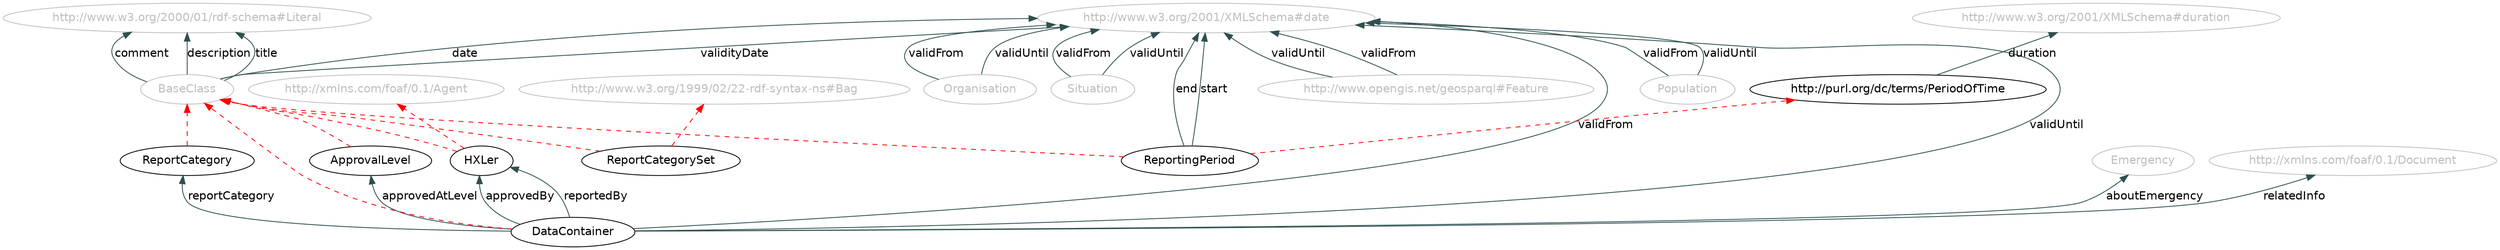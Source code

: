 digraph { 
 rankdir="BT";	
 charset="utf-8";
 overlap=false;
 edge [color=darkslategray];
 edge [fontname=Helvetica];
 node [fontname=Helvetica];

"ApprovalLevel" [ URL = "./#ApprovalLevel"] ;
		"BaseClass" [ URL = "./#ApprovalLevel" color="gray" fontcolor="gray"] ;
				"ApprovalLevel" -> "BaseClass" [ color=red style="dashed" ]; 
			"DataContainer" [ URL = "./#DataContainer"] ;
		"BaseClass" [ URL = "./#DataContainer" color="gray" fontcolor="gray"] ;
				"DataContainer" -> "BaseClass" [ color=red style="dashed" ]; 
			"HXLer" [ URL = "./#HXLer"] ;
		"http://xmlns.com/foaf/0.1/Agent" [ URL = "./#HXLer" color="gray" fontcolor="gray"] ;
				"HXLer" -> "http://xmlns.com/foaf/0.1/Agent" [ color=red style="dashed" ]; 
			"BaseClass" [ URL = "./#HXLer" color="gray" fontcolor="gray"] ;
				"HXLer" -> "BaseClass" [ color=red style="dashed" ]; 
			"ReportCategory" [ URL = "./#ReportCategory"] ;
		"BaseClass" [ URL = "./#ReportCategory" color="gray" fontcolor="gray"] ;
				"ReportCategory" -> "BaseClass" [ color=red style="dashed" ]; 
			"ReportCategorySet" [ URL = "./#ReportCategorySet"] ;
		"BaseClass" [ URL = "./#ReportCategorySet" color="gray" fontcolor="gray"] ;
				"ReportCategorySet" -> "BaseClass" [ color=red style="dashed" ]; 
			"http://www.w3.org/1999/02/22-rdf-syntax-ns#Bag" [ URL = "./#ReportCategorySet" color="gray" fontcolor="gray"] ;
				"ReportCategorySet" -> "http://www.w3.org/1999/02/22-rdf-syntax-ns#Bag" [ color=red style="dashed" ]; 
			"ReportingPeriod" [ URL = "./#ReportingPeriod"] ;
		"BaseClass" [ URL = "./#ReportingPeriod" color="gray" fontcolor="gray"] ;
				"ReportingPeriod" -> "BaseClass" [ color=red style="dashed" ]; 
			"ReportingPeriod" -> "http://purl.org/dc/terms/PeriodOfTime" [ color=red style="dashed" ]; 
			"http://purl.org/dc/terms/PeriodOfTime" [ URL = "./#http://purl.org/dc/terms/PeriodOfTime"] ;
		"Emergency" [ URL = "./#Emergency" color="gray" fontcolor="gray"] ;
					"DataContainer" -> "Emergency" [ label="aboutEmergency" URL = "./#aboutEmergency"]; 
				"DataContainer" -> "ApprovalLevel" [ label="approvedAtLevel" URL = "./#approvedAtLevel"]; 
				"DataContainer" -> "HXLer" [ label="approvedBy" URL = "./#approvedBy"]; 
				"BaseClass" [ URL = "./#BaseClass" color="gray" fontcolor="gray"] ;
				"http://www.w3.org/2000/01/rdf-schema#Literal" [ URL = "./#http://www.w3.org/2000/01/rdf-schema#Literal" color="gray" fontcolor="gray"] ;
					"BaseClass" -> "http://www.w3.org/2000/01/rdf-schema#Literal" [ label="comment" URL = "./#comment"]; 
				"BaseClass" [ URL = "./#BaseClass" color="gray" fontcolor="gray"] ;
				"http://www.w3.org/2001/XMLSchema#date" [ URL = "./#http://www.w3.org/2001/XMLSchema#date" color="gray" fontcolor="gray"] ;
					"BaseClass" -> "http://www.w3.org/2001/XMLSchema#date" [ label="date" URL = "./#date"]; 
				"BaseClass" [ URL = "./#BaseClass" color="gray" fontcolor="gray"] ;
				"http://www.w3.org/2000/01/rdf-schema#Literal" [ URL = "./#http://www.w3.org/2000/01/rdf-schema#Literal" color="gray" fontcolor="gray"] ;
					"BaseClass" -> "http://www.w3.org/2000/01/rdf-schema#Literal" [ label="description" URL = "./#description"]; 
				"http://www.w3.org/2001/XMLSchema#duration" [ URL = "./#http://www.w3.org/2001/XMLSchema#duration" color="gray" fontcolor="gray"] ;
					"http://purl.org/dc/terms/PeriodOfTime" -> "http://www.w3.org/2001/XMLSchema#duration" [ label="duration" URL = "./#duration"]; 
				"http://www.w3.org/2001/XMLSchema#date" [ URL = "./#http://www.w3.org/2001/XMLSchema#date" color="gray" fontcolor="gray"] ;
					"ReportingPeriod" -> "http://www.w3.org/2001/XMLSchema#date" [ label="end" URL = "./#end"]; 
				"http://xmlns.com/foaf/0.1/Document" [ URL = "./#http://xmlns.com/foaf/0.1/Document" color="gray" fontcolor="gray"] ;
					"DataContainer" -> "http://xmlns.com/foaf/0.1/Document" [ label="relatedInfo" URL = "./#relatedInfo"]; 
				"DataContainer" -> "ReportCategory" [ label="reportCategory" URL = "./#reportCategory"]; 
				"DataContainer" -> "HXLer" [ label="reportedBy" URL = "./#reportedBy"]; 
				"http://www.w3.org/2001/XMLSchema#date" [ URL = "./#http://www.w3.org/2001/XMLSchema#date" color="gray" fontcolor="gray"] ;
					"ReportingPeriod" -> "http://www.w3.org/2001/XMLSchema#date" [ label="start" URL = "./#start"]; 
				"BaseClass" [ URL = "./#BaseClass" color="gray" fontcolor="gray"] ;
				"http://www.w3.org/2000/01/rdf-schema#Literal" [ URL = "./#http://www.w3.org/2000/01/rdf-schema#Literal" color="gray" fontcolor="gray"] ;
					"BaseClass" -> "http://www.w3.org/2000/01/rdf-schema#Literal" [ label="title" URL = "./#title"]; 
				"http://www.opengis.net/geosparql#Feature" [ URL = "./#http://www.opengis.net/geosparql#Feature" color="gray" fontcolor="gray"] ;
				"http://www.w3.org/2001/XMLSchema#date" [ URL = "./#http://www.w3.org/2001/XMLSchema#date" color="gray" fontcolor="gray"] ;
					"http://www.opengis.net/geosparql#Feature" -> "http://www.w3.org/2001/XMLSchema#date" [ label="validFrom" URL = "./#validFrom"]; 
				"Population" [ URL = "./#Population" color="gray" fontcolor="gray"] ;
				"http://www.w3.org/2001/XMLSchema#date" [ URL = "./#http://www.w3.org/2001/XMLSchema#date" color="gray" fontcolor="gray"] ;
					"Population" -> "http://www.w3.org/2001/XMLSchema#date" [ label="validFrom" URL = "./#validFrom"]; 
				"Organisation" [ URL = "./#Organisation" color="gray" fontcolor="gray"] ;
				"http://www.w3.org/2001/XMLSchema#date" [ URL = "./#http://www.w3.org/2001/XMLSchema#date" color="gray" fontcolor="gray"] ;
					"Organisation" -> "http://www.w3.org/2001/XMLSchema#date" [ label="validFrom" URL = "./#validFrom"]; 
				"Situation" [ URL = "./#Situation" color="gray" fontcolor="gray"] ;
				"http://www.w3.org/2001/XMLSchema#date" [ URL = "./#http://www.w3.org/2001/XMLSchema#date" color="gray" fontcolor="gray"] ;
					"Situation" -> "http://www.w3.org/2001/XMLSchema#date" [ label="validFrom" URL = "./#validFrom"]; 
				"http://www.w3.org/2001/XMLSchema#date" [ URL = "./#http://www.w3.org/2001/XMLSchema#date" color="gray" fontcolor="gray"] ;
					"DataContainer" -> "http://www.w3.org/2001/XMLSchema#date" [ label="validFrom" URL = "./#validFrom"]; 
				"http://www.opengis.net/geosparql#Feature" [ URL = "./#http://www.opengis.net/geosparql#Feature" color="gray" fontcolor="gray"] ;
				"http://www.w3.org/2001/XMLSchema#date" [ URL = "./#http://www.w3.org/2001/XMLSchema#date" color="gray" fontcolor="gray"] ;
					"http://www.opengis.net/geosparql#Feature" -> "http://www.w3.org/2001/XMLSchema#date" [ label="validUntil" URL = "./#validUntil"]; 
				"Population" [ URL = "./#Population" color="gray" fontcolor="gray"] ;
				"http://www.w3.org/2001/XMLSchema#date" [ URL = "./#http://www.w3.org/2001/XMLSchema#date" color="gray" fontcolor="gray"] ;
					"Population" -> "http://www.w3.org/2001/XMLSchema#date" [ label="validUntil" URL = "./#validUntil"]; 
				"Organisation" [ URL = "./#Organisation" color="gray" fontcolor="gray"] ;
				"http://www.w3.org/2001/XMLSchema#date" [ URL = "./#http://www.w3.org/2001/XMLSchema#date" color="gray" fontcolor="gray"] ;
					"Organisation" -> "http://www.w3.org/2001/XMLSchema#date" [ label="validUntil" URL = "./#validUntil"]; 
				"Situation" [ URL = "./#Situation" color="gray" fontcolor="gray"] ;
				"http://www.w3.org/2001/XMLSchema#date" [ URL = "./#http://www.w3.org/2001/XMLSchema#date" color="gray" fontcolor="gray"] ;
					"Situation" -> "http://www.w3.org/2001/XMLSchema#date" [ label="validUntil" URL = "./#validUntil"]; 
				"http://www.w3.org/2001/XMLSchema#date" [ URL = "./#http://www.w3.org/2001/XMLSchema#date" color="gray" fontcolor="gray"] ;
					"DataContainer" -> "http://www.w3.org/2001/XMLSchema#date" [ label="validUntil" URL = "./#validUntil"]; 
				"BaseClass" [ URL = "./#BaseClass" color="gray" fontcolor="gray"] ;
				"http://www.w3.org/2001/XMLSchema#date" [ URL = "./#http://www.w3.org/2001/XMLSchema#date" color="gray" fontcolor="gray"] ;
					"BaseClass" -> "http://www.w3.org/2001/XMLSchema#date" [ label="validityDate" URL = "./#validityDate"]; 
				}